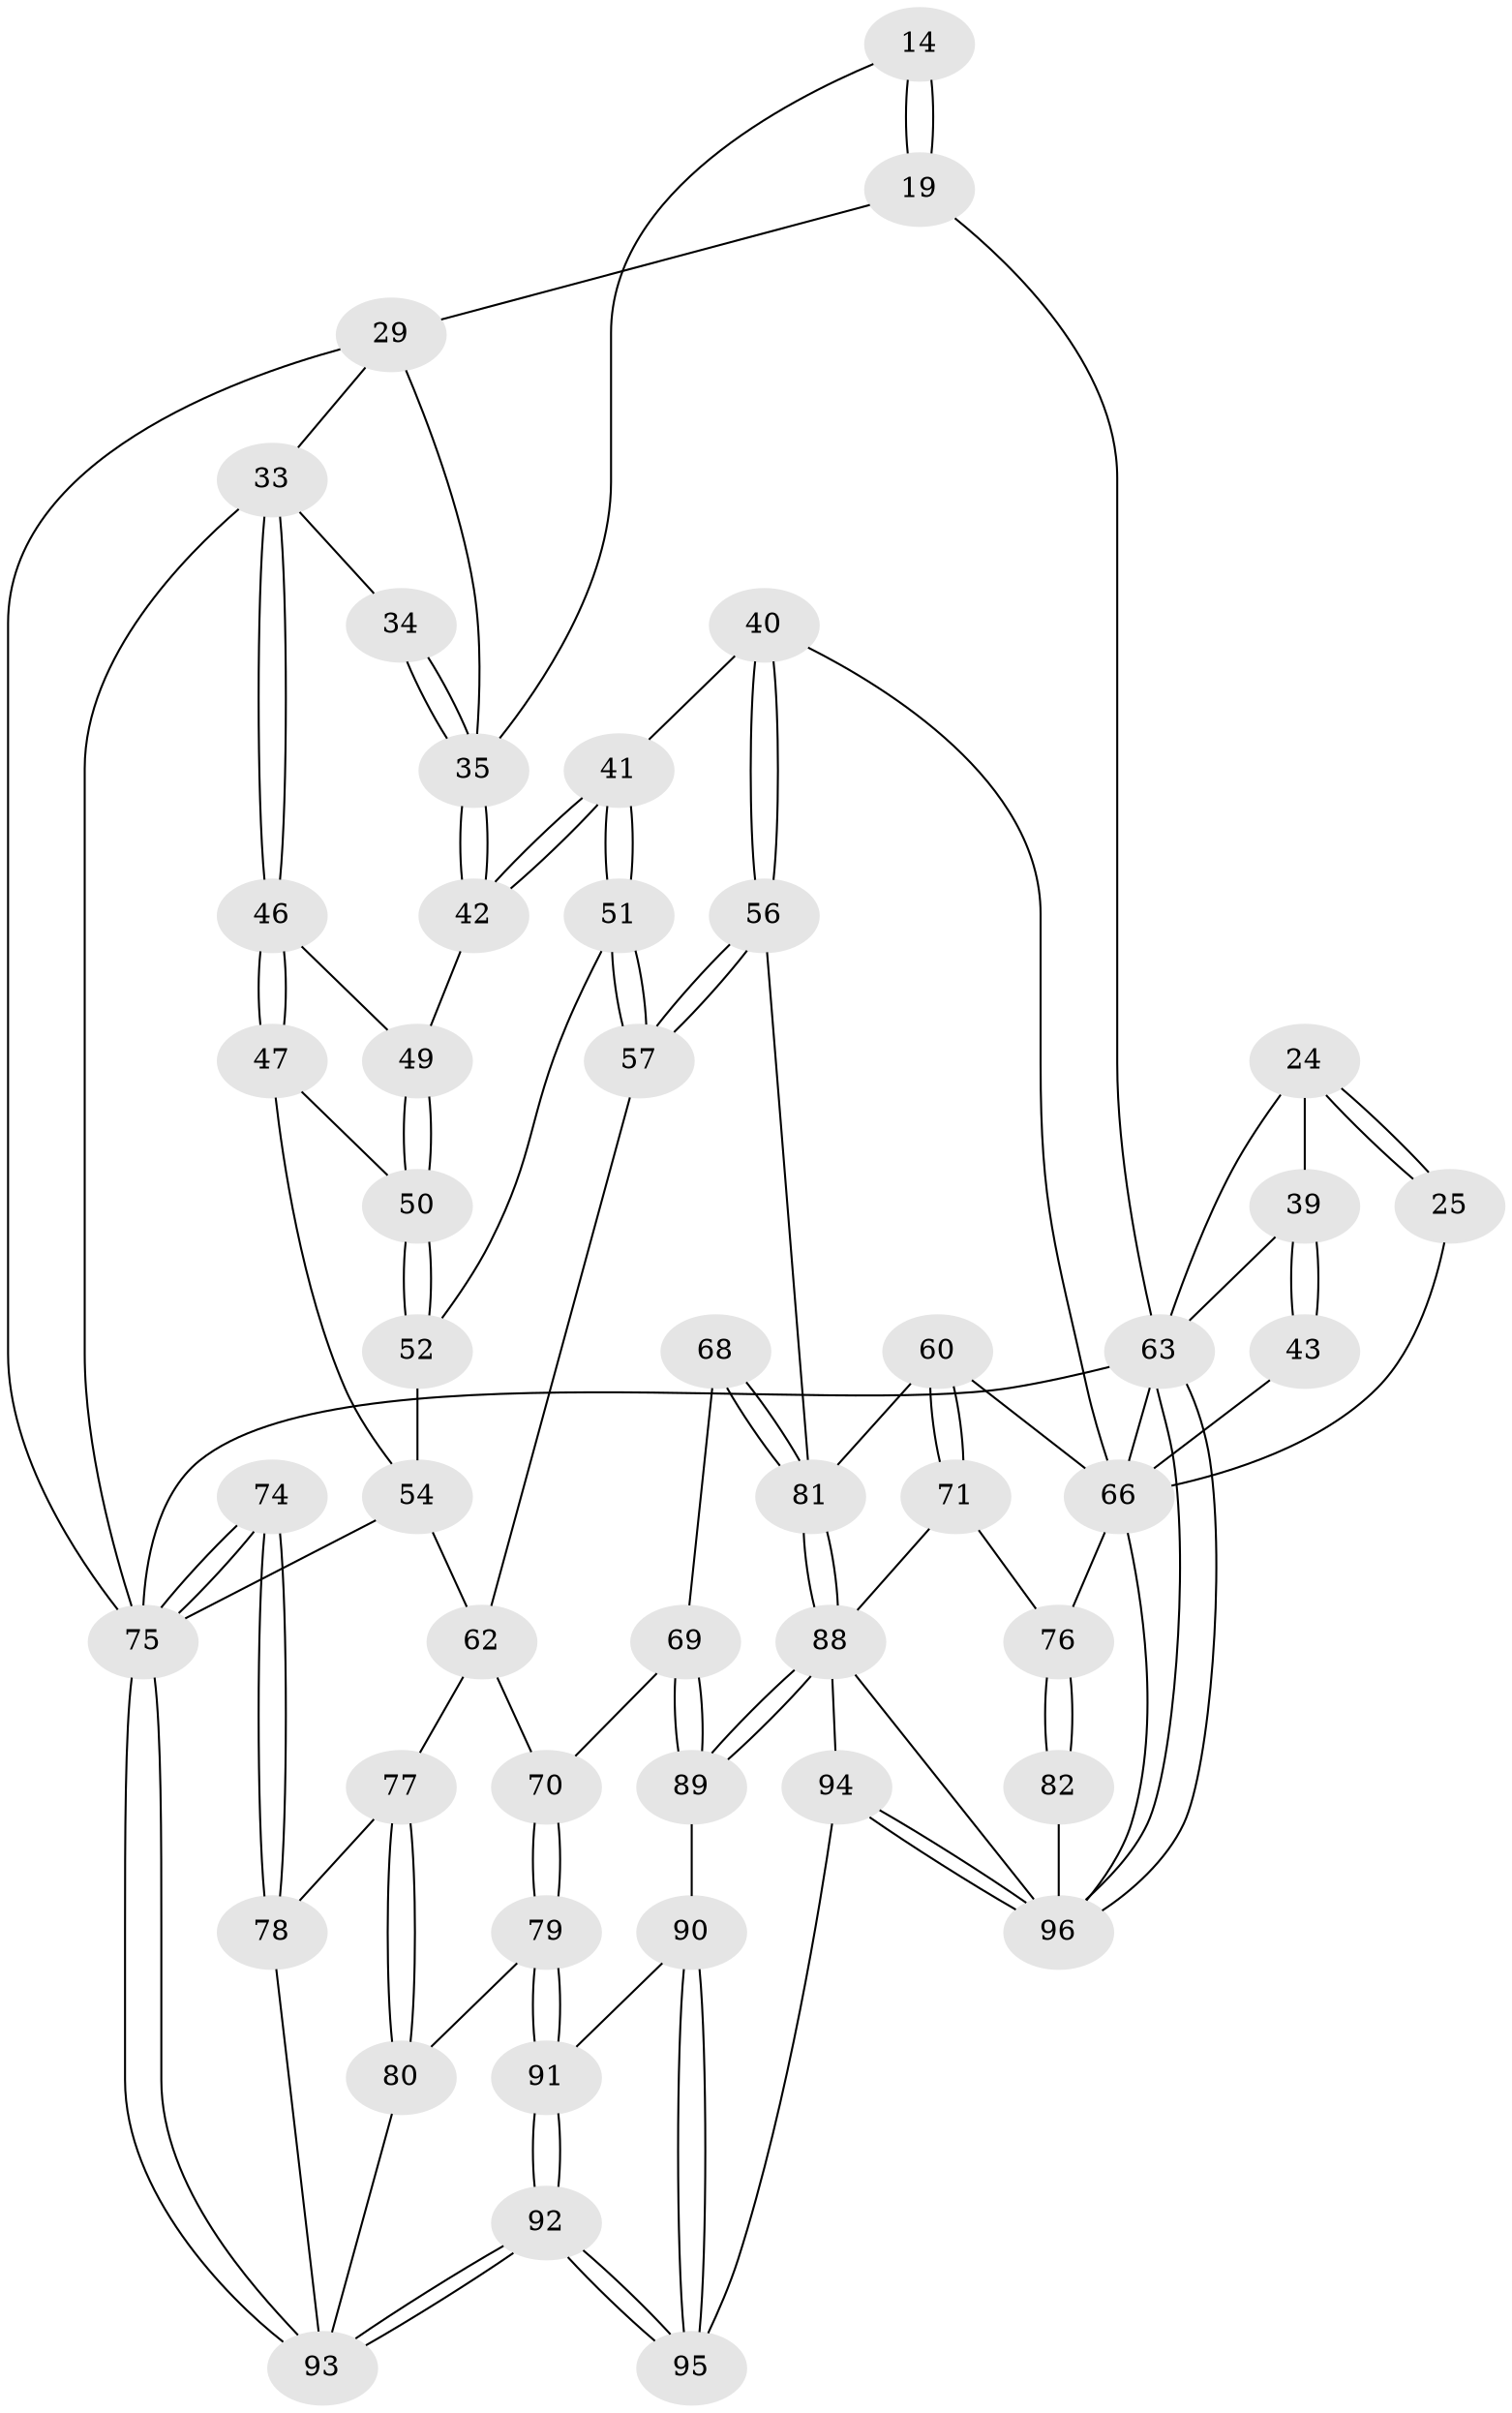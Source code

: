 // original degree distribution, {3: 0.020833333333333332, 5: 0.4583333333333333, 6: 0.25, 4: 0.2708333333333333}
// Generated by graph-tools (version 1.1) at 2025/06/03/04/25 22:06:42]
// undirected, 48 vertices, 111 edges
graph export_dot {
graph [start="1"]
  node [color=gray90,style=filled];
  14 [pos="+0.41505436749111935+0.1735745417050193"];
  19 [pos="+0.49076400211500887+0.2390300585019436",super="+9+10"];
  24 [pos="+0.8515110739859836+0.22786089657068434",super="+23+12"];
  25 [pos="+0.7848216838577317+0.2613320511065307"];
  29 [pos="+0.07319234446308322+0.1416358476118956",super="+21"];
  33 [pos="+0.16828819307940973+0.2635599014508375",super="+30"];
  34 [pos="+0.2021460150663482+0.2533175299296388"];
  35 [pos="+0.27993117422743125+0.3175024933742743",super="+15+28"];
  39 [pos="+1+0.05702717809577002",super="+26+27"];
  40 [pos="+0.493905561572134+0.34951539513465085"];
  41 [pos="+0.3367882931632498+0.3938471752541168"];
  42 [pos="+0.28022361896426934+0.31811773033125423"];
  43 [pos="+1+0.39421203496335255"];
  46 [pos="+0.1506506982026278+0.28785005361614435"];
  47 [pos="+0.05935024960075065+0.3617868443034054"];
  49 [pos="+0.19316256913458332+0.34006242043004203"];
  50 [pos="+0.17675849294710036+0.38251087061694705"];
  51 [pos="+0.3305111632267595+0.4018343931846104"];
  52 [pos="+0.26246672670659577+0.44058989969263074"];
  54 [pos="+0.16956612727011544+0.5795521526970667",super="+53+48"];
  56 [pos="+0.4926959373411879+0.573476345263185"];
  57 [pos="+0.37848267838995714+0.6140689086585941"];
  60 [pos="+0.7387887956513671+0.6558697555976432",super="+58"];
  62 [pos="+0.20890304762478687+0.6403171857373677",super="+61"];
  63 [pos="+1+1",super="+8+18"];
  66 [pos="+1+0.5255156213424",super="+45+38"];
  68 [pos="+0.46753692386752577+0.7911118196608895"];
  69 [pos="+0.42846097916040815+0.8070151942207664"];
  70 [pos="+0.3127495287422716+0.6929052797885475"];
  71 [pos="+0.7373014983371406+0.715453706814388"];
  74 [pos="+0+0.7095199832410315"];
  75 [pos="+0+1",super="+5+55"];
  76 [pos="+0.8448726779313948+0.7496031188448004"];
  77 [pos="+0.1640721605952945+0.6951225623739918"];
  78 [pos="+0.031365504855886434+0.7893630944951572"];
  79 [pos="+0.21525830730115933+0.8663799653937689"];
  80 [pos="+0.16628272618438833+0.874423191334323"];
  81 [pos="+0.5899860566810766+0.9160777962518412",super="+73+67"];
  82 [pos="+0.8877351600841669+0.8230941039446071"];
  88 [pos="+0.5819951461190654+0.9601982067835616",super="+87+85+72"];
  89 [pos="+0.4258554294887051+0.8290632522739628"];
  90 [pos="+0.4040645456109031+0.874022786489696"];
  91 [pos="+0.2841384290258177+0.9188679002234873"];
  92 [pos="+0.24820273294892092+1"];
  93 [pos="+0+1",super="+86"];
  94 [pos="+0.6371835014771086+1"];
  95 [pos="+0.45748335879723395+1"];
  96 [pos="+0.6672918248012183+1",super="+84+83"];
  14 -- 19 [weight=2];
  14 -- 19;
  14 -- 35;
  19 -- 63 [weight=2];
  19 -- 29;
  24 -- 25 [weight=2];
  24 -- 25;
  24 -- 39 [weight=2];
  24 -- 63 [weight=2];
  25 -- 66;
  29 -- 35 [weight=2];
  29 -- 33;
  29 -- 75 [weight=2];
  33 -- 34;
  33 -- 46;
  33 -- 46;
  33 -- 75;
  34 -- 35 [weight=2];
  34 -- 35;
  35 -- 42;
  35 -- 42;
  39 -- 43 [weight=2];
  39 -- 43;
  39 -- 63 [weight=2];
  40 -- 41;
  40 -- 56;
  40 -- 56;
  40 -- 66;
  41 -- 42;
  41 -- 42;
  41 -- 51;
  41 -- 51;
  42 -- 49;
  43 -- 66;
  46 -- 47;
  46 -- 47;
  46 -- 49;
  47 -- 50;
  47 -- 54;
  49 -- 50;
  49 -- 50;
  50 -- 52;
  50 -- 52;
  51 -- 52;
  51 -- 57;
  51 -- 57;
  52 -- 54;
  54 -- 62;
  54 -- 75 [weight=2];
  56 -- 57;
  56 -- 57;
  56 -- 81;
  57 -- 62;
  60 -- 71;
  60 -- 71;
  60 -- 66 [weight=2];
  60 -- 81;
  62 -- 77;
  62 -- 70;
  63 -- 96 [weight=2];
  63 -- 96;
  63 -- 75 [weight=2];
  63 -- 66;
  66 -- 76;
  66 -- 96;
  68 -- 69;
  68 -- 81 [weight=2];
  68 -- 81;
  69 -- 70;
  69 -- 89;
  69 -- 89;
  70 -- 79;
  70 -- 79;
  71 -- 76;
  71 -- 88;
  74 -- 75 [weight=2];
  74 -- 75;
  74 -- 78;
  74 -- 78;
  75 -- 93;
  75 -- 93;
  76 -- 82;
  76 -- 82;
  77 -- 78;
  77 -- 80;
  77 -- 80;
  78 -- 93;
  79 -- 80;
  79 -- 91;
  79 -- 91;
  80 -- 93;
  81 -- 88 [weight=2];
  81 -- 88;
  82 -- 96 [weight=2];
  88 -- 89;
  88 -- 89;
  88 -- 94;
  88 -- 96;
  89 -- 90;
  90 -- 91;
  90 -- 95;
  90 -- 95;
  91 -- 92;
  91 -- 92;
  92 -- 93;
  92 -- 93;
  92 -- 95;
  92 -- 95;
  94 -- 95;
  94 -- 96;
  94 -- 96;
}

